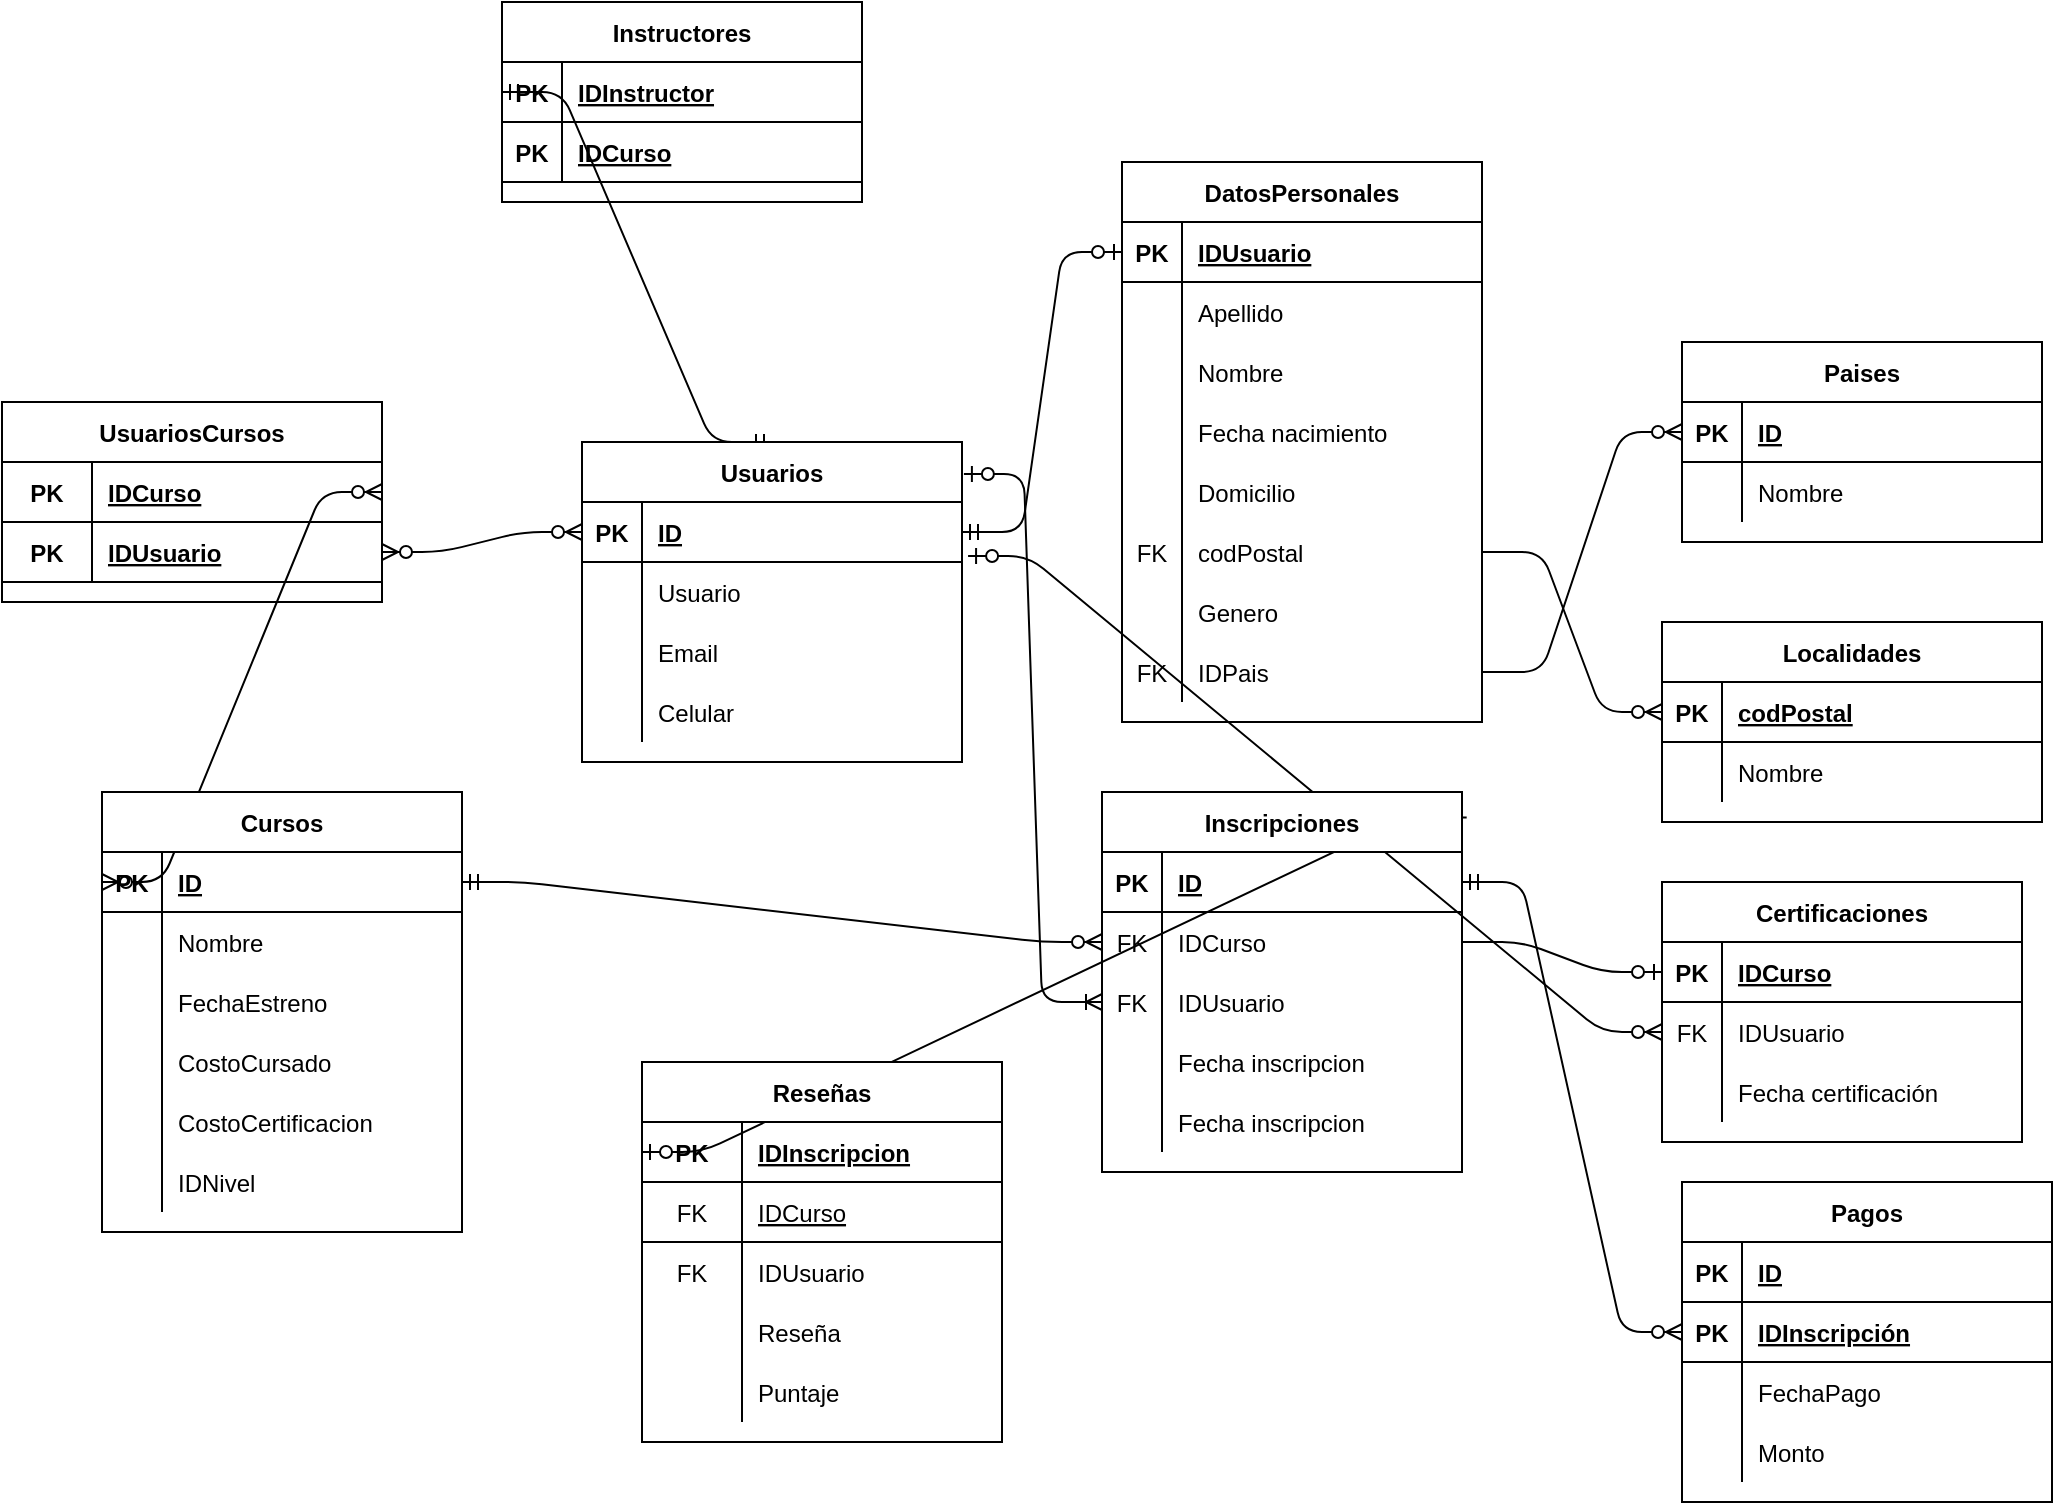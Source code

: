 <mxfile version="13.6.4" type="github">
  <diagram id="R2lEEEUBdFMjLlhIrx00" name="Page-1">
    <mxGraphModel dx="1651" dy="1562" grid="1" gridSize="10" guides="1" tooltips="1" connect="1" arrows="1" fold="1" page="1" pageScale="1" pageWidth="850" pageHeight="1100" math="0" shadow="0" extFonts="Permanent Marker^https://fonts.googleapis.com/css?family=Permanent+Marker">
      <root>
        <mxCell id="0" />
        <mxCell id="1" parent="0" />
        <mxCell id="ZibD2puZmEP8taTA1a4x-96" value="Paises" style="shape=table;startSize=30;container=1;collapsible=1;childLayout=tableLayout;fixedRows=1;rowLines=0;fontStyle=1;align=center;resizeLast=1;" parent="1" vertex="1">
          <mxGeometry x="630" y="10" width="180" height="100" as="geometry" />
        </mxCell>
        <mxCell id="ZibD2puZmEP8taTA1a4x-97" value="" style="shape=partialRectangle;collapsible=0;dropTarget=0;pointerEvents=0;fillColor=none;top=0;left=0;bottom=1;right=0;points=[[0,0.5],[1,0.5]];portConstraint=eastwest;" parent="ZibD2puZmEP8taTA1a4x-96" vertex="1">
          <mxGeometry y="30" width="180" height="30" as="geometry" />
        </mxCell>
        <mxCell id="ZibD2puZmEP8taTA1a4x-98" value="PK" style="shape=partialRectangle;connectable=0;fillColor=none;top=0;left=0;bottom=0;right=0;fontStyle=1;overflow=hidden;" parent="ZibD2puZmEP8taTA1a4x-97" vertex="1">
          <mxGeometry width="30" height="30" as="geometry" />
        </mxCell>
        <mxCell id="ZibD2puZmEP8taTA1a4x-99" value="ID" style="shape=partialRectangle;connectable=0;fillColor=none;top=0;left=0;bottom=0;right=0;align=left;spacingLeft=6;fontStyle=5;overflow=hidden;" parent="ZibD2puZmEP8taTA1a4x-97" vertex="1">
          <mxGeometry x="30" width="150" height="30" as="geometry" />
        </mxCell>
        <mxCell id="ZibD2puZmEP8taTA1a4x-100" value="" style="shape=partialRectangle;collapsible=0;dropTarget=0;pointerEvents=0;fillColor=none;top=0;left=0;bottom=0;right=0;points=[[0,0.5],[1,0.5]];portConstraint=eastwest;" parent="ZibD2puZmEP8taTA1a4x-96" vertex="1">
          <mxGeometry y="60" width="180" height="30" as="geometry" />
        </mxCell>
        <mxCell id="ZibD2puZmEP8taTA1a4x-101" value="" style="shape=partialRectangle;connectable=0;fillColor=none;top=0;left=0;bottom=0;right=0;editable=1;overflow=hidden;" parent="ZibD2puZmEP8taTA1a4x-100" vertex="1">
          <mxGeometry width="30" height="30" as="geometry" />
        </mxCell>
        <mxCell id="ZibD2puZmEP8taTA1a4x-102" value="Nombre" style="shape=partialRectangle;connectable=0;fillColor=none;top=0;left=0;bottom=0;right=0;align=left;spacingLeft=6;overflow=hidden;" parent="ZibD2puZmEP8taTA1a4x-100" vertex="1">
          <mxGeometry x="30" width="150" height="30" as="geometry" />
        </mxCell>
        <mxCell id="ZibD2puZmEP8taTA1a4x-135" value="Localidades" style="shape=table;startSize=30;container=1;collapsible=1;childLayout=tableLayout;fixedRows=1;rowLines=0;fontStyle=1;align=center;resizeLast=1;" parent="1" vertex="1">
          <mxGeometry x="620" y="150" width="190" height="100" as="geometry" />
        </mxCell>
        <mxCell id="ZibD2puZmEP8taTA1a4x-136" value="" style="shape=partialRectangle;collapsible=0;dropTarget=0;pointerEvents=0;fillColor=none;top=0;left=0;bottom=1;right=0;points=[[0,0.5],[1,0.5]];portConstraint=eastwest;" parent="ZibD2puZmEP8taTA1a4x-135" vertex="1">
          <mxGeometry y="30" width="190" height="30" as="geometry" />
        </mxCell>
        <mxCell id="ZibD2puZmEP8taTA1a4x-137" value="PK" style="shape=partialRectangle;connectable=0;fillColor=none;top=0;left=0;bottom=0;right=0;fontStyle=1;overflow=hidden;" parent="ZibD2puZmEP8taTA1a4x-136" vertex="1">
          <mxGeometry width="30" height="30" as="geometry" />
        </mxCell>
        <mxCell id="ZibD2puZmEP8taTA1a4x-138" value="codPostal" style="shape=partialRectangle;connectable=0;fillColor=none;top=0;left=0;bottom=0;right=0;align=left;spacingLeft=6;fontStyle=5;overflow=hidden;" parent="ZibD2puZmEP8taTA1a4x-136" vertex="1">
          <mxGeometry x="30" width="160" height="30" as="geometry" />
        </mxCell>
        <mxCell id="ZibD2puZmEP8taTA1a4x-139" value="" style="shape=partialRectangle;collapsible=0;dropTarget=0;pointerEvents=0;fillColor=none;top=0;left=0;bottom=0;right=0;points=[[0,0.5],[1,0.5]];portConstraint=eastwest;" parent="ZibD2puZmEP8taTA1a4x-135" vertex="1">
          <mxGeometry y="60" width="190" height="30" as="geometry" />
        </mxCell>
        <mxCell id="ZibD2puZmEP8taTA1a4x-140" value="" style="shape=partialRectangle;connectable=0;fillColor=none;top=0;left=0;bottom=0;right=0;editable=1;overflow=hidden;" parent="ZibD2puZmEP8taTA1a4x-139" vertex="1">
          <mxGeometry width="30" height="30" as="geometry" />
        </mxCell>
        <mxCell id="ZibD2puZmEP8taTA1a4x-141" value="Nombre" style="shape=partialRectangle;connectable=0;fillColor=none;top=0;left=0;bottom=0;right=0;align=left;spacingLeft=6;overflow=hidden;" parent="ZibD2puZmEP8taTA1a4x-139" vertex="1">
          <mxGeometry x="30" width="160" height="30" as="geometry" />
        </mxCell>
        <mxCell id="ZibD2puZmEP8taTA1a4x-208" value="" style="edgeStyle=entityRelationEdgeStyle;fontSize=12;html=1;endArrow=ERzeroToMany;endFill=1;startArrow=ERzeroToMany;entryX=0;entryY=0.5;entryDx=0;entryDy=0;exitX=1;exitY=0.5;exitDx=0;exitDy=0;" parent="1" source="ZibD2puZmEP8taTA1a4x-205" target="ZibD2puZmEP8taTA1a4x-2" edge="1">
          <mxGeometry width="100" height="100" relative="1" as="geometry">
            <mxPoint x="-10" y="180" as="sourcePoint" />
            <mxPoint x="90" y="80" as="targetPoint" />
          </mxGeometry>
        </mxCell>
        <mxCell id="ZibD2puZmEP8taTA1a4x-212" value="" style="edgeStyle=entityRelationEdgeStyle;fontSize=12;html=1;endArrow=ERzeroToOne;startArrow=ERmandOne;entryX=0;entryY=0.5;entryDx=0;entryDy=0;exitX=1;exitY=0.5;exitDx=0;exitDy=0;" parent="1" source="ZibD2puZmEP8taTA1a4x-2" target="ZibD2puZmEP8taTA1a4x-15" edge="1">
          <mxGeometry width="100" height="100" relative="1" as="geometry">
            <mxPoint x="260" y="140" as="sourcePoint" />
            <mxPoint x="360" y="40" as="targetPoint" />
          </mxGeometry>
        </mxCell>
        <mxCell id="ZibD2puZmEP8taTA1a4x-213" value="" style="edgeStyle=entityRelationEdgeStyle;fontSize=12;html=1;endArrow=ERoneToMany;startArrow=ERzeroToOne;entryX=0;entryY=0.5;entryDx=0;entryDy=0;exitX=1.005;exitY=0.1;exitDx=0;exitDy=0;exitPerimeter=0;" parent="1" source="ZibD2puZmEP8taTA1a4x-1" target="ZibD2puZmEP8taTA1a4x-157" edge="1">
          <mxGeometry width="100" height="100" relative="1" as="geometry">
            <mxPoint x="270" y="140" as="sourcePoint" />
            <mxPoint x="380" y="190" as="targetPoint" />
          </mxGeometry>
        </mxCell>
        <mxCell id="ZibD2puZmEP8taTA1a4x-214" value="" style="edgeStyle=entityRelationEdgeStyle;fontSize=12;html=1;endArrow=ERzeroToMany;startArrow=ERmandOne;entryX=0;entryY=0.5;entryDx=0;entryDy=0;exitX=1;exitY=0.5;exitDx=0;exitDy=0;" parent="1" source="ZibD2puZmEP8taTA1a4x-40" target="ZibD2puZmEP8taTA1a4x-53" edge="1">
          <mxGeometry width="100" height="100" relative="1" as="geometry">
            <mxPoint x="390" y="400" as="sourcePoint" />
            <mxPoint x="290" y="500" as="targetPoint" />
          </mxGeometry>
        </mxCell>
        <mxCell id="ZibD2puZmEP8taTA1a4x-14" value="DatosPersonales" style="shape=table;startSize=30;container=1;collapsible=1;childLayout=tableLayout;fixedRows=1;rowLines=0;fontStyle=1;align=center;resizeLast=1;" parent="1" vertex="1">
          <mxGeometry x="350" y="-80" width="180" height="280" as="geometry" />
        </mxCell>
        <mxCell id="ZibD2puZmEP8taTA1a4x-15" value="" style="shape=partialRectangle;collapsible=0;dropTarget=0;pointerEvents=0;fillColor=none;top=0;left=0;bottom=1;right=0;points=[[0,0.5],[1,0.5]];portConstraint=eastwest;" parent="ZibD2puZmEP8taTA1a4x-14" vertex="1">
          <mxGeometry y="30" width="180" height="30" as="geometry" />
        </mxCell>
        <mxCell id="ZibD2puZmEP8taTA1a4x-16" value="PK" style="shape=partialRectangle;connectable=0;fillColor=none;top=0;left=0;bottom=0;right=0;fontStyle=1;overflow=hidden;" parent="ZibD2puZmEP8taTA1a4x-15" vertex="1">
          <mxGeometry width="30" height="30" as="geometry" />
        </mxCell>
        <mxCell id="ZibD2puZmEP8taTA1a4x-17" value="IDUsuario" style="shape=partialRectangle;connectable=0;fillColor=none;top=0;left=0;bottom=0;right=0;align=left;spacingLeft=6;fontStyle=5;overflow=hidden;" parent="ZibD2puZmEP8taTA1a4x-15" vertex="1">
          <mxGeometry x="30" width="150" height="30" as="geometry" />
        </mxCell>
        <mxCell id="ZibD2puZmEP8taTA1a4x-5" value="" style="shape=partialRectangle;collapsible=0;dropTarget=0;pointerEvents=0;fillColor=none;top=0;left=0;bottom=0;right=0;points=[[0,0.5],[1,0.5]];portConstraint=eastwest;" parent="ZibD2puZmEP8taTA1a4x-14" vertex="1">
          <mxGeometry y="60" width="180" height="30" as="geometry" />
        </mxCell>
        <mxCell id="ZibD2puZmEP8taTA1a4x-6" value="" style="shape=partialRectangle;connectable=0;fillColor=none;top=0;left=0;bottom=0;right=0;editable=1;overflow=hidden;" parent="ZibD2puZmEP8taTA1a4x-5" vertex="1">
          <mxGeometry width="30" height="30" as="geometry" />
        </mxCell>
        <mxCell id="ZibD2puZmEP8taTA1a4x-7" value="Apellido" style="shape=partialRectangle;connectable=0;fillColor=none;top=0;left=0;bottom=0;right=0;align=left;spacingLeft=6;overflow=hidden;" parent="ZibD2puZmEP8taTA1a4x-5" vertex="1">
          <mxGeometry x="30" width="150" height="30" as="geometry" />
        </mxCell>
        <mxCell id="ZibD2puZmEP8taTA1a4x-8" value="" style="shape=partialRectangle;collapsible=0;dropTarget=0;pointerEvents=0;fillColor=none;top=0;left=0;bottom=0;right=0;points=[[0,0.5],[1,0.5]];portConstraint=eastwest;" parent="ZibD2puZmEP8taTA1a4x-14" vertex="1">
          <mxGeometry y="90" width="180" height="30" as="geometry" />
        </mxCell>
        <mxCell id="ZibD2puZmEP8taTA1a4x-9" value="" style="shape=partialRectangle;connectable=0;fillColor=none;top=0;left=0;bottom=0;right=0;editable=1;overflow=hidden;" parent="ZibD2puZmEP8taTA1a4x-8" vertex="1">
          <mxGeometry width="30" height="30" as="geometry" />
        </mxCell>
        <mxCell id="ZibD2puZmEP8taTA1a4x-10" value="Nombre" style="shape=partialRectangle;connectable=0;fillColor=none;top=0;left=0;bottom=0;right=0;align=left;spacingLeft=6;overflow=hidden;" parent="ZibD2puZmEP8taTA1a4x-8" vertex="1">
          <mxGeometry x="30" width="150" height="30" as="geometry" />
        </mxCell>
        <mxCell id="ZibD2puZmEP8taTA1a4x-11" value="" style="shape=partialRectangle;collapsible=0;dropTarget=0;pointerEvents=0;fillColor=none;top=0;left=0;bottom=0;right=0;points=[[0,0.5],[1,0.5]];portConstraint=eastwest;" parent="ZibD2puZmEP8taTA1a4x-14" vertex="1">
          <mxGeometry y="120" width="180" height="30" as="geometry" />
        </mxCell>
        <mxCell id="ZibD2puZmEP8taTA1a4x-12" value="" style="shape=partialRectangle;connectable=0;fillColor=none;top=0;left=0;bottom=0;right=0;editable=1;overflow=hidden;" parent="ZibD2puZmEP8taTA1a4x-11" vertex="1">
          <mxGeometry width="30" height="30" as="geometry" />
        </mxCell>
        <mxCell id="ZibD2puZmEP8taTA1a4x-13" value="Fecha nacimiento" style="shape=partialRectangle;connectable=0;fillColor=none;top=0;left=0;bottom=0;right=0;align=left;spacingLeft=6;overflow=hidden;" parent="ZibD2puZmEP8taTA1a4x-11" vertex="1">
          <mxGeometry x="30" width="150" height="30" as="geometry" />
        </mxCell>
        <mxCell id="ZibD2puZmEP8taTA1a4x-18" value="" style="shape=partialRectangle;collapsible=0;dropTarget=0;pointerEvents=0;fillColor=none;top=0;left=0;bottom=0;right=0;points=[[0,0.5],[1,0.5]];portConstraint=eastwest;" parent="ZibD2puZmEP8taTA1a4x-14" vertex="1">
          <mxGeometry y="150" width="180" height="30" as="geometry" />
        </mxCell>
        <mxCell id="ZibD2puZmEP8taTA1a4x-19" value="" style="shape=partialRectangle;connectable=0;fillColor=none;top=0;left=0;bottom=0;right=0;editable=1;overflow=hidden;" parent="ZibD2puZmEP8taTA1a4x-18" vertex="1">
          <mxGeometry width="30" height="30" as="geometry" />
        </mxCell>
        <mxCell id="ZibD2puZmEP8taTA1a4x-20" value="Domicilio" style="shape=partialRectangle;connectable=0;fillColor=none;top=0;left=0;bottom=0;right=0;align=left;spacingLeft=6;overflow=hidden;" parent="ZibD2puZmEP8taTA1a4x-18" vertex="1">
          <mxGeometry x="30" width="150" height="30" as="geometry" />
        </mxCell>
        <mxCell id="ZibD2puZmEP8taTA1a4x-148" value="" style="shape=partialRectangle;collapsible=0;dropTarget=0;pointerEvents=0;fillColor=none;top=0;left=0;bottom=0;right=0;points=[[0,0.5],[1,0.5]];portConstraint=eastwest;" parent="ZibD2puZmEP8taTA1a4x-14" vertex="1">
          <mxGeometry y="180" width="180" height="30" as="geometry" />
        </mxCell>
        <mxCell id="ZibD2puZmEP8taTA1a4x-149" value="FK" style="shape=partialRectangle;connectable=0;fillColor=none;top=0;left=0;bottom=0;right=0;fontStyle=0;overflow=hidden;" parent="ZibD2puZmEP8taTA1a4x-148" vertex="1">
          <mxGeometry width="30" height="30" as="geometry" />
        </mxCell>
        <mxCell id="ZibD2puZmEP8taTA1a4x-150" value="codPostal" style="shape=partialRectangle;connectable=0;fillColor=none;top=0;left=0;bottom=0;right=0;align=left;spacingLeft=6;fontStyle=0;overflow=hidden;" parent="ZibD2puZmEP8taTA1a4x-148" vertex="1">
          <mxGeometry x="30" width="150" height="30" as="geometry" />
        </mxCell>
        <mxCell id="ZibD2puZmEP8taTA1a4x-33" value="" style="shape=partialRectangle;collapsible=0;dropTarget=0;pointerEvents=0;fillColor=none;top=0;left=0;bottom=0;right=0;points=[[0,0.5],[1,0.5]];portConstraint=eastwest;" parent="ZibD2puZmEP8taTA1a4x-14" vertex="1">
          <mxGeometry y="210" width="180" height="30" as="geometry" />
        </mxCell>
        <mxCell id="ZibD2puZmEP8taTA1a4x-34" value="" style="shape=partialRectangle;connectable=0;fillColor=none;top=0;left=0;bottom=0;right=0;editable=1;overflow=hidden;" parent="ZibD2puZmEP8taTA1a4x-33" vertex="1">
          <mxGeometry width="30" height="30" as="geometry" />
        </mxCell>
        <mxCell id="ZibD2puZmEP8taTA1a4x-35" value="Genero" style="shape=partialRectangle;connectable=0;fillColor=none;top=0;left=0;bottom=0;right=0;align=left;spacingLeft=6;overflow=hidden;" parent="ZibD2puZmEP8taTA1a4x-33" vertex="1">
          <mxGeometry x="30" width="150" height="30" as="geometry" />
        </mxCell>
        <mxCell id="ZibD2puZmEP8taTA1a4x-151" value="" style="shape=partialRectangle;collapsible=0;dropTarget=0;pointerEvents=0;fillColor=none;top=0;left=0;bottom=0;right=0;points=[[0,0.5],[1,0.5]];portConstraint=eastwest;" parent="ZibD2puZmEP8taTA1a4x-14" vertex="1">
          <mxGeometry y="240" width="180" height="30" as="geometry" />
        </mxCell>
        <mxCell id="ZibD2puZmEP8taTA1a4x-152" value="FK" style="shape=partialRectangle;connectable=0;fillColor=none;top=0;left=0;bottom=0;right=0;fontStyle=0;overflow=hidden;" parent="ZibD2puZmEP8taTA1a4x-151" vertex="1">
          <mxGeometry width="30" height="30" as="geometry" />
        </mxCell>
        <mxCell id="ZibD2puZmEP8taTA1a4x-153" value="IDPais" style="shape=partialRectangle;connectable=0;fillColor=none;top=0;left=0;bottom=0;right=0;align=left;spacingLeft=6;fontStyle=0;overflow=hidden;" parent="ZibD2puZmEP8taTA1a4x-151" vertex="1">
          <mxGeometry x="30" width="150" height="30" as="geometry" />
        </mxCell>
        <mxCell id="ZibD2puZmEP8taTA1a4x-276" value="" style="edgeStyle=entityRelationEdgeStyle;fontSize=12;html=1;endArrow=ERzeroToMany;startArrow=ERmandOne;exitX=1;exitY=0.5;exitDx=0;exitDy=0;entryX=0;entryY=0.5;entryDx=0;entryDy=0;" parent="1" source="ZibD2puZmEP8taTA1a4x-216" target="ZibD2puZmEP8taTA1a4x-154" edge="1">
          <mxGeometry width="100" height="100" relative="1" as="geometry">
            <mxPoint x="120" y="450" as="sourcePoint" />
            <mxPoint x="220" y="350" as="targetPoint" />
          </mxGeometry>
        </mxCell>
        <mxCell id="ZibD2puZmEP8taTA1a4x-209" value="" style="edgeStyle=entityRelationEdgeStyle;fontSize=12;html=1;endArrow=ERzeroToMany;endFill=1;startArrow=ERzeroToMany;entryX=0;entryY=0.5;entryDx=0;entryDy=0;exitX=1;exitY=0.5;exitDx=0;exitDy=0;" parent="1" source="ZibD2puZmEP8taTA1a4x-193" target="ZibD2puZmEP8taTA1a4x-216" edge="1">
          <mxGeometry width="100" height="100" relative="1" as="geometry">
            <mxPoint x="90" y="300" as="sourcePoint" />
            <mxPoint x="-10" y="400" as="targetPoint" />
          </mxGeometry>
        </mxCell>
        <mxCell id="ZibD2puZmEP8taTA1a4x-309" value="" style="edgeStyle=entityRelationEdgeStyle;fontSize=12;html=1;endArrow=ERzeroToMany;endFill=1;entryX=0;entryY=0.5;entryDx=0;entryDy=0;exitX=1;exitY=0.5;exitDx=0;exitDy=0;" parent="1" source="ZibD2puZmEP8taTA1a4x-151" target="ZibD2puZmEP8taTA1a4x-97" edge="1">
          <mxGeometry width="100" height="100" relative="1" as="geometry">
            <mxPoint x="430" y="290" as="sourcePoint" />
            <mxPoint x="530" y="190" as="targetPoint" />
          </mxGeometry>
        </mxCell>
        <mxCell id="ZibD2puZmEP8taTA1a4x-311" value="" style="edgeStyle=entityRelationEdgeStyle;fontSize=12;html=1;endArrow=ERzeroToMany;endFill=1;entryX=0;entryY=0.5;entryDx=0;entryDy=0;exitX=1;exitY=0.5;exitDx=0;exitDy=0;" parent="1" source="ZibD2puZmEP8taTA1a4x-148" target="ZibD2puZmEP8taTA1a4x-136" edge="1">
          <mxGeometry width="100" height="100" relative="1" as="geometry">
            <mxPoint x="540" y="185" as="sourcePoint" />
            <mxPoint x="640" y="65.0" as="targetPoint" />
          </mxGeometry>
        </mxCell>
        <mxCell id="ZibD2puZmEP8taTA1a4x-313" value="" style="edgeStyle=entityRelationEdgeStyle;fontSize=12;html=1;endArrow=ERzeroToOne;endFill=1;exitX=1;exitY=0.5;exitDx=0;exitDy=0;entryX=0;entryY=0.5;entryDx=0;entryDy=0;" parent="1" source="ZibD2puZmEP8taTA1a4x-154" target="ZibD2puZmEP8taTA1a4x-120" edge="1">
          <mxGeometry width="100" height="100" relative="1" as="geometry">
            <mxPoint x="580" y="420" as="sourcePoint" />
            <mxPoint x="600" y="500" as="targetPoint" />
          </mxGeometry>
        </mxCell>
        <mxCell id="ZibD2puZmEP8taTA1a4x-314" value="" style="edgeStyle=entityRelationEdgeStyle;fontSize=12;html=1;endArrow=ERmandOne;startArrow=ERmandOne;entryX=0;entryY=0.5;entryDx=0;entryDy=0;exitX=0.5;exitY=0;exitDx=0;exitDy=0;" parent="1" source="ZibD2puZmEP8taTA1a4x-1" target="ZibD2puZmEP8taTA1a4x-113" edge="1">
          <mxGeometry width="100" height="100" relative="1" as="geometry">
            <mxPoint x="-100" y="40" as="sourcePoint" />
            <mxPoint y="-60" as="targetPoint" />
          </mxGeometry>
        </mxCell>
        <mxCell id="ZibD2puZmEP8taTA1a4x-119" value="Certificaciones" style="shape=table;startSize=30;container=1;collapsible=1;childLayout=tableLayout;fixedRows=1;rowLines=0;fontStyle=1;align=center;resizeLast=1;" parent="1" vertex="1">
          <mxGeometry x="620" y="280" width="180" height="130" as="geometry" />
        </mxCell>
        <mxCell id="ZibD2puZmEP8taTA1a4x-120" value="" style="shape=partialRectangle;collapsible=0;dropTarget=0;pointerEvents=0;fillColor=none;top=0;left=0;bottom=1;right=0;points=[[0,0.5],[1,0.5]];portConstraint=eastwest;" parent="ZibD2puZmEP8taTA1a4x-119" vertex="1">
          <mxGeometry y="30" width="180" height="30" as="geometry" />
        </mxCell>
        <mxCell id="ZibD2puZmEP8taTA1a4x-121" value="PK" style="shape=partialRectangle;connectable=0;fillColor=none;top=0;left=0;bottom=0;right=0;fontStyle=1;overflow=hidden;" parent="ZibD2puZmEP8taTA1a4x-120" vertex="1">
          <mxGeometry width="30" height="30" as="geometry" />
        </mxCell>
        <mxCell id="ZibD2puZmEP8taTA1a4x-122" value="IDCurso" style="shape=partialRectangle;connectable=0;fillColor=none;top=0;left=0;bottom=0;right=0;align=left;spacingLeft=6;fontStyle=5;overflow=hidden;" parent="ZibD2puZmEP8taTA1a4x-120" vertex="1">
          <mxGeometry x="30" width="150" height="30" as="geometry" />
        </mxCell>
        <mxCell id="ZibD2puZmEP8taTA1a4x-123" value="" style="shape=partialRectangle;collapsible=0;dropTarget=0;pointerEvents=0;fillColor=none;top=0;left=0;bottom=0;right=0;points=[[0,0.5],[1,0.5]];portConstraint=eastwest;" parent="ZibD2puZmEP8taTA1a4x-119" vertex="1">
          <mxGeometry y="60" width="180" height="30" as="geometry" />
        </mxCell>
        <mxCell id="ZibD2puZmEP8taTA1a4x-124" value="FK" style="shape=partialRectangle;connectable=0;fillColor=none;top=0;left=0;bottom=0;right=0;editable=1;overflow=hidden;" parent="ZibD2puZmEP8taTA1a4x-123" vertex="1">
          <mxGeometry width="30" height="30" as="geometry" />
        </mxCell>
        <mxCell id="ZibD2puZmEP8taTA1a4x-125" value="IDUsuario" style="shape=partialRectangle;connectable=0;fillColor=none;top=0;left=0;bottom=0;right=0;align=left;spacingLeft=6;overflow=hidden;" parent="ZibD2puZmEP8taTA1a4x-123" vertex="1">
          <mxGeometry x="30" width="150" height="30" as="geometry" />
        </mxCell>
        <mxCell id="ZibD2puZmEP8taTA1a4x-126" value="" style="shape=partialRectangle;collapsible=0;dropTarget=0;pointerEvents=0;fillColor=none;top=0;left=0;bottom=0;right=0;points=[[0,0.5],[1,0.5]];portConstraint=eastwest;" parent="ZibD2puZmEP8taTA1a4x-119" vertex="1">
          <mxGeometry y="90" width="180" height="30" as="geometry" />
        </mxCell>
        <mxCell id="ZibD2puZmEP8taTA1a4x-127" value="" style="shape=partialRectangle;connectable=0;fillColor=none;top=0;left=0;bottom=0;right=0;editable=1;overflow=hidden;" parent="ZibD2puZmEP8taTA1a4x-126" vertex="1">
          <mxGeometry width="30" height="30" as="geometry" />
        </mxCell>
        <mxCell id="ZibD2puZmEP8taTA1a4x-128" value="Fecha certificación" style="shape=partialRectangle;connectable=0;fillColor=none;top=0;left=0;bottom=0;right=0;align=left;spacingLeft=6;overflow=hidden;" parent="ZibD2puZmEP8taTA1a4x-126" vertex="1">
          <mxGeometry x="30" width="150" height="30" as="geometry" />
        </mxCell>
        <mxCell id="ZibD2puZmEP8taTA1a4x-1" value="Usuarios" style="shape=table;startSize=30;container=1;collapsible=1;childLayout=tableLayout;fixedRows=1;rowLines=0;fontStyle=1;align=center;resizeLast=1;" parent="1" vertex="1">
          <mxGeometry x="80" y="60" width="190" height="160" as="geometry" />
        </mxCell>
        <mxCell id="ZibD2puZmEP8taTA1a4x-2" value="" style="shape=partialRectangle;collapsible=0;dropTarget=0;pointerEvents=0;fillColor=none;top=0;left=0;bottom=1;right=0;points=[[0,0.5],[1,0.5]];portConstraint=eastwest;" parent="ZibD2puZmEP8taTA1a4x-1" vertex="1">
          <mxGeometry y="30" width="190" height="30" as="geometry" />
        </mxCell>
        <mxCell id="ZibD2puZmEP8taTA1a4x-3" value="PK" style="shape=partialRectangle;connectable=0;fillColor=none;top=0;left=0;bottom=0;right=0;fontStyle=1;overflow=hidden;" parent="ZibD2puZmEP8taTA1a4x-2" vertex="1">
          <mxGeometry width="30" height="30" as="geometry" />
        </mxCell>
        <mxCell id="ZibD2puZmEP8taTA1a4x-4" value="ID" style="shape=partialRectangle;connectable=0;fillColor=none;top=0;left=0;bottom=0;right=0;align=left;spacingLeft=6;fontStyle=5;overflow=hidden;" parent="ZibD2puZmEP8taTA1a4x-2" vertex="1">
          <mxGeometry x="30" width="160" height="30" as="geometry" />
        </mxCell>
        <mxCell id="ZibD2puZmEP8taTA1a4x-27" value="" style="shape=partialRectangle;collapsible=0;dropTarget=0;pointerEvents=0;fillColor=none;top=0;left=0;bottom=0;right=0;points=[[0,0.5],[1,0.5]];portConstraint=eastwest;" parent="ZibD2puZmEP8taTA1a4x-1" vertex="1">
          <mxGeometry y="60" width="190" height="30" as="geometry" />
        </mxCell>
        <mxCell id="ZibD2puZmEP8taTA1a4x-28" value="" style="shape=partialRectangle;connectable=0;fillColor=none;top=0;left=0;bottom=0;right=0;editable=1;overflow=hidden;" parent="ZibD2puZmEP8taTA1a4x-27" vertex="1">
          <mxGeometry width="30" height="30" as="geometry" />
        </mxCell>
        <mxCell id="ZibD2puZmEP8taTA1a4x-29" value="Usuario" style="shape=partialRectangle;connectable=0;fillColor=none;top=0;left=0;bottom=0;right=0;align=left;spacingLeft=6;overflow=hidden;" parent="ZibD2puZmEP8taTA1a4x-27" vertex="1">
          <mxGeometry x="30" width="160" height="30" as="geometry" />
        </mxCell>
        <mxCell id="ZibD2puZmEP8taTA1a4x-30" value="" style="shape=partialRectangle;collapsible=0;dropTarget=0;pointerEvents=0;fillColor=none;top=0;left=0;bottom=0;right=0;points=[[0,0.5],[1,0.5]];portConstraint=eastwest;" parent="ZibD2puZmEP8taTA1a4x-1" vertex="1">
          <mxGeometry y="90" width="190" height="30" as="geometry" />
        </mxCell>
        <mxCell id="ZibD2puZmEP8taTA1a4x-31" value="" style="shape=partialRectangle;connectable=0;fillColor=none;top=0;left=0;bottom=0;right=0;editable=1;overflow=hidden;" parent="ZibD2puZmEP8taTA1a4x-30" vertex="1">
          <mxGeometry width="30" height="30" as="geometry" />
        </mxCell>
        <mxCell id="ZibD2puZmEP8taTA1a4x-32" value="Email" style="shape=partialRectangle;connectable=0;fillColor=none;top=0;left=0;bottom=0;right=0;align=left;spacingLeft=6;overflow=hidden;" parent="ZibD2puZmEP8taTA1a4x-30" vertex="1">
          <mxGeometry x="30" width="160" height="30" as="geometry" />
        </mxCell>
        <mxCell id="ZibD2puZmEP8taTA1a4x-36" value="" style="shape=partialRectangle;collapsible=0;dropTarget=0;pointerEvents=0;fillColor=none;top=0;left=0;bottom=0;right=0;points=[[0,0.5],[1,0.5]];portConstraint=eastwest;" parent="ZibD2puZmEP8taTA1a4x-1" vertex="1">
          <mxGeometry y="120" width="190" height="30" as="geometry" />
        </mxCell>
        <mxCell id="ZibD2puZmEP8taTA1a4x-37" value="" style="shape=partialRectangle;connectable=0;fillColor=none;top=0;left=0;bottom=0;right=0;editable=1;overflow=hidden;" parent="ZibD2puZmEP8taTA1a4x-36" vertex="1">
          <mxGeometry width="30" height="30" as="geometry" />
        </mxCell>
        <mxCell id="ZibD2puZmEP8taTA1a4x-38" value="Celular" style="shape=partialRectangle;connectable=0;fillColor=none;top=0;left=0;bottom=0;right=0;align=left;spacingLeft=6;overflow=hidden;" parent="ZibD2puZmEP8taTA1a4x-36" vertex="1">
          <mxGeometry x="30" width="160" height="30" as="geometry" />
        </mxCell>
        <mxCell id="ZibD2puZmEP8taTA1a4x-321" value="" style="edgeStyle=entityRelationEdgeStyle;fontSize=12;html=1;endArrow=ERzeroToMany;startArrow=ERzeroToOne;exitX=1.016;exitY=0.9;exitDx=0;exitDy=0;exitPerimeter=0;entryX=0;entryY=0.5;entryDx=0;entryDy=0;" parent="1" source="ZibD2puZmEP8taTA1a4x-2" target="ZibD2puZmEP8taTA1a4x-123" edge="1">
          <mxGeometry width="100" height="100" relative="1" as="geometry">
            <mxPoint x="460" y="420" as="sourcePoint" />
            <mxPoint x="610" y="440" as="targetPoint" />
          </mxGeometry>
        </mxCell>
        <mxCell id="ZibD2puZmEP8taTA1a4x-112" value="Instructores" style="shape=table;startSize=30;container=1;collapsible=1;childLayout=tableLayout;fixedRows=1;rowLines=0;fontStyle=1;align=center;resizeLast=1;" parent="1" vertex="1">
          <mxGeometry x="40" y="-160" width="180" height="100" as="geometry" />
        </mxCell>
        <mxCell id="ZibD2puZmEP8taTA1a4x-113" value="" style="shape=partialRectangle;collapsible=0;dropTarget=0;pointerEvents=0;fillColor=none;top=0;left=0;bottom=1;right=0;points=[[0,0.5],[1,0.5]];portConstraint=eastwest;" parent="ZibD2puZmEP8taTA1a4x-112" vertex="1">
          <mxGeometry y="30" width="180" height="30" as="geometry" />
        </mxCell>
        <mxCell id="ZibD2puZmEP8taTA1a4x-114" value="PK" style="shape=partialRectangle;connectable=0;fillColor=none;top=0;left=0;bottom=0;right=0;fontStyle=1;overflow=hidden;" parent="ZibD2puZmEP8taTA1a4x-113" vertex="1">
          <mxGeometry width="30" height="30" as="geometry" />
        </mxCell>
        <mxCell id="ZibD2puZmEP8taTA1a4x-115" value="IDInstructor" style="shape=partialRectangle;connectable=0;fillColor=none;top=0;left=0;bottom=0;right=0;align=left;spacingLeft=6;fontStyle=5;overflow=hidden;" parent="ZibD2puZmEP8taTA1a4x-113" vertex="1">
          <mxGeometry x="30" width="150" height="30" as="geometry" />
        </mxCell>
        <mxCell id="JgPebaSKLhVSkq5qfnU5-1" value="" style="shape=partialRectangle;collapsible=0;dropTarget=0;pointerEvents=0;fillColor=none;top=0;left=0;bottom=1;right=0;points=[[0,0.5],[1,0.5]];portConstraint=eastwest;fontColor=#000000;" parent="ZibD2puZmEP8taTA1a4x-112" vertex="1">
          <mxGeometry y="60" width="180" height="30" as="geometry" />
        </mxCell>
        <mxCell id="JgPebaSKLhVSkq5qfnU5-2" value="PK" style="shape=partialRectangle;connectable=0;fillColor=none;top=0;left=0;bottom=0;right=0;fontStyle=1;overflow=hidden;" parent="JgPebaSKLhVSkq5qfnU5-1" vertex="1">
          <mxGeometry width="30" height="30" as="geometry" />
        </mxCell>
        <mxCell id="JgPebaSKLhVSkq5qfnU5-3" value="IDCurso" style="shape=partialRectangle;connectable=0;fillColor=none;top=0;left=0;bottom=0;right=0;align=left;spacingLeft=6;fontStyle=5;overflow=hidden;" parent="JgPebaSKLhVSkq5qfnU5-1" vertex="1">
          <mxGeometry x="30" width="150" height="30" as="geometry" />
        </mxCell>
        <mxCell id="ZibD2puZmEP8taTA1a4x-215" value="Cursos" style="shape=table;startSize=30;container=1;collapsible=1;childLayout=tableLayout;fixedRows=1;rowLines=0;fontStyle=1;align=center;resizeLast=1;" parent="1" vertex="1">
          <mxGeometry x="-160" y="235" width="180" height="220" as="geometry" />
        </mxCell>
        <mxCell id="ZibD2puZmEP8taTA1a4x-216" value="" style="shape=partialRectangle;collapsible=0;dropTarget=0;pointerEvents=0;fillColor=none;top=0;left=0;bottom=1;right=0;points=[[0,0.5],[1,0.5]];portConstraint=eastwest;" parent="ZibD2puZmEP8taTA1a4x-215" vertex="1">
          <mxGeometry y="30" width="180" height="30" as="geometry" />
        </mxCell>
        <mxCell id="ZibD2puZmEP8taTA1a4x-217" value="PK" style="shape=partialRectangle;connectable=0;fillColor=none;top=0;left=0;bottom=0;right=0;fontStyle=1;overflow=hidden;" parent="ZibD2puZmEP8taTA1a4x-216" vertex="1">
          <mxGeometry width="30" height="30" as="geometry" />
        </mxCell>
        <mxCell id="ZibD2puZmEP8taTA1a4x-218" value="ID" style="shape=partialRectangle;connectable=0;fillColor=none;top=0;left=0;bottom=0;right=0;align=left;spacingLeft=6;fontStyle=5;overflow=hidden;" parent="ZibD2puZmEP8taTA1a4x-216" vertex="1">
          <mxGeometry x="30" width="150" height="30" as="geometry" />
        </mxCell>
        <mxCell id="ZibD2puZmEP8taTA1a4x-219" value="" style="shape=partialRectangle;collapsible=0;dropTarget=0;pointerEvents=0;fillColor=none;top=0;left=0;bottom=0;right=0;points=[[0,0.5],[1,0.5]];portConstraint=eastwest;" parent="ZibD2puZmEP8taTA1a4x-215" vertex="1">
          <mxGeometry y="60" width="180" height="30" as="geometry" />
        </mxCell>
        <mxCell id="ZibD2puZmEP8taTA1a4x-220" value="" style="shape=partialRectangle;connectable=0;fillColor=none;top=0;left=0;bottom=0;right=0;editable=1;overflow=hidden;" parent="ZibD2puZmEP8taTA1a4x-219" vertex="1">
          <mxGeometry width="30" height="30" as="geometry" />
        </mxCell>
        <mxCell id="ZibD2puZmEP8taTA1a4x-221" value="Nombre" style="shape=partialRectangle;connectable=0;fillColor=none;top=0;left=0;bottom=0;right=0;align=left;spacingLeft=6;overflow=hidden;" parent="ZibD2puZmEP8taTA1a4x-219" vertex="1">
          <mxGeometry x="30" width="150" height="30" as="geometry" />
        </mxCell>
        <mxCell id="ZibD2puZmEP8taTA1a4x-222" value="" style="shape=partialRectangle;collapsible=0;dropTarget=0;pointerEvents=0;fillColor=none;top=0;left=0;bottom=0;right=0;points=[[0,0.5],[1,0.5]];portConstraint=eastwest;" parent="ZibD2puZmEP8taTA1a4x-215" vertex="1">
          <mxGeometry y="90" width="180" height="30" as="geometry" />
        </mxCell>
        <mxCell id="ZibD2puZmEP8taTA1a4x-223" value="" style="shape=partialRectangle;connectable=0;fillColor=none;top=0;left=0;bottom=0;right=0;editable=1;overflow=hidden;" parent="ZibD2puZmEP8taTA1a4x-222" vertex="1">
          <mxGeometry width="30" height="30" as="geometry" />
        </mxCell>
        <mxCell id="ZibD2puZmEP8taTA1a4x-224" value="FechaEstreno" style="shape=partialRectangle;connectable=0;fillColor=none;top=0;left=0;bottom=0;right=0;align=left;spacingLeft=6;overflow=hidden;" parent="ZibD2puZmEP8taTA1a4x-222" vertex="1">
          <mxGeometry x="30" width="150" height="30" as="geometry" />
        </mxCell>
        <mxCell id="ZibD2puZmEP8taTA1a4x-225" value="" style="shape=partialRectangle;collapsible=0;dropTarget=0;pointerEvents=0;fillColor=none;top=0;left=0;bottom=0;right=0;points=[[0,0.5],[1,0.5]];portConstraint=eastwest;" parent="ZibD2puZmEP8taTA1a4x-215" vertex="1">
          <mxGeometry y="120" width="180" height="30" as="geometry" />
        </mxCell>
        <mxCell id="ZibD2puZmEP8taTA1a4x-226" value="" style="shape=partialRectangle;connectable=0;fillColor=none;top=0;left=0;bottom=0;right=0;editable=1;overflow=hidden;" parent="ZibD2puZmEP8taTA1a4x-225" vertex="1">
          <mxGeometry width="30" height="30" as="geometry" />
        </mxCell>
        <mxCell id="ZibD2puZmEP8taTA1a4x-227" value="CostoCursado" style="shape=partialRectangle;connectable=0;fillColor=none;top=0;left=0;bottom=0;right=0;align=left;spacingLeft=6;overflow=hidden;" parent="ZibD2puZmEP8taTA1a4x-225" vertex="1">
          <mxGeometry x="30" width="150" height="30" as="geometry" />
        </mxCell>
        <mxCell id="ZibD2puZmEP8taTA1a4x-267" value="" style="shape=partialRectangle;collapsible=0;dropTarget=0;pointerEvents=0;fillColor=none;top=0;left=0;bottom=0;right=0;points=[[0,0.5],[1,0.5]];portConstraint=eastwest;" parent="ZibD2puZmEP8taTA1a4x-215" vertex="1">
          <mxGeometry y="150" width="180" height="30" as="geometry" />
        </mxCell>
        <mxCell id="ZibD2puZmEP8taTA1a4x-268" value="" style="shape=partialRectangle;connectable=0;fillColor=none;top=0;left=0;bottom=0;right=0;editable=1;overflow=hidden;" parent="ZibD2puZmEP8taTA1a4x-267" vertex="1">
          <mxGeometry width="30" height="30" as="geometry" />
        </mxCell>
        <mxCell id="ZibD2puZmEP8taTA1a4x-269" value="CostoCertificacion" style="shape=partialRectangle;connectable=0;fillColor=none;top=0;left=0;bottom=0;right=0;align=left;spacingLeft=6;overflow=hidden;" parent="ZibD2puZmEP8taTA1a4x-267" vertex="1">
          <mxGeometry x="30" width="150" height="30" as="geometry" />
        </mxCell>
        <mxCell id="ZibD2puZmEP8taTA1a4x-270" value="" style="shape=partialRectangle;collapsible=0;dropTarget=0;pointerEvents=0;fillColor=none;top=0;left=0;bottom=0;right=0;points=[[0,0.5],[1,0.5]];portConstraint=eastwest;" parent="ZibD2puZmEP8taTA1a4x-215" vertex="1">
          <mxGeometry y="180" width="180" height="30" as="geometry" />
        </mxCell>
        <mxCell id="ZibD2puZmEP8taTA1a4x-271" value="" style="shape=partialRectangle;connectable=0;fillColor=none;top=0;left=0;bottom=0;right=0;editable=1;overflow=hidden;" parent="ZibD2puZmEP8taTA1a4x-270" vertex="1">
          <mxGeometry width="30" height="30" as="geometry" />
        </mxCell>
        <mxCell id="ZibD2puZmEP8taTA1a4x-272" value="IDNivel" style="shape=partialRectangle;connectable=0;fillColor=none;top=0;left=0;bottom=0;right=0;align=left;spacingLeft=6;overflow=hidden;" parent="ZibD2puZmEP8taTA1a4x-270" vertex="1">
          <mxGeometry x="30" width="150" height="30" as="geometry" />
        </mxCell>
        <mxCell id="ZibD2puZmEP8taTA1a4x-192" value="UsuariosCursos" style="shape=table;startSize=30;container=1;collapsible=1;childLayout=tableLayout;fixedRows=1;rowLines=0;fontStyle=1;align=center;resizeLast=1;" parent="1" vertex="1">
          <mxGeometry x="-210" y="40" width="190" height="100" as="geometry" />
        </mxCell>
        <mxCell id="ZibD2puZmEP8taTA1a4x-193" value="" style="shape=partialRectangle;collapsible=0;dropTarget=0;pointerEvents=0;fillColor=none;top=0;left=0;bottom=1;right=0;points=[[0,0.5],[1,0.5]];portConstraint=eastwest;" parent="ZibD2puZmEP8taTA1a4x-192" vertex="1">
          <mxGeometry y="30" width="190" height="30" as="geometry" />
        </mxCell>
        <mxCell id="ZibD2puZmEP8taTA1a4x-194" value="PK" style="shape=partialRectangle;connectable=0;fillColor=none;top=0;left=0;bottom=0;right=0;fontStyle=1;overflow=hidden;" parent="ZibD2puZmEP8taTA1a4x-193" vertex="1">
          <mxGeometry width="45" height="30" as="geometry" />
        </mxCell>
        <mxCell id="ZibD2puZmEP8taTA1a4x-195" value="IDCurso" style="shape=partialRectangle;connectable=0;fillColor=none;top=0;left=0;bottom=0;right=0;align=left;spacingLeft=6;fontStyle=5;overflow=hidden;" parent="ZibD2puZmEP8taTA1a4x-193" vertex="1">
          <mxGeometry x="45" width="145" height="30" as="geometry" />
        </mxCell>
        <mxCell id="ZibD2puZmEP8taTA1a4x-205" value="" style="shape=partialRectangle;collapsible=0;dropTarget=0;pointerEvents=0;fillColor=none;top=0;left=0;bottom=1;right=0;points=[[0,0.5],[1,0.5]];portConstraint=eastwest;" parent="ZibD2puZmEP8taTA1a4x-192" vertex="1">
          <mxGeometry y="60" width="190" height="30" as="geometry" />
        </mxCell>
        <mxCell id="ZibD2puZmEP8taTA1a4x-206" value="PK" style="shape=partialRectangle;connectable=0;fillColor=none;top=0;left=0;bottom=0;right=0;fontStyle=1;overflow=hidden;" parent="ZibD2puZmEP8taTA1a4x-205" vertex="1">
          <mxGeometry width="45" height="30" as="geometry" />
        </mxCell>
        <mxCell id="ZibD2puZmEP8taTA1a4x-207" value="IDUsuario" style="shape=partialRectangle;connectable=0;fillColor=none;top=0;left=0;bottom=0;right=0;align=left;spacingLeft=6;fontStyle=5;overflow=hidden;" parent="ZibD2puZmEP8taTA1a4x-205" vertex="1">
          <mxGeometry x="45" width="145" height="30" as="geometry" />
        </mxCell>
        <mxCell id="ZibD2puZmEP8taTA1a4x-306" value="" style="edgeStyle=entityRelationEdgeStyle;fontSize=12;html=1;endArrow=ERzeroToOne;endFill=1;entryX=0;entryY=0.5;entryDx=0;entryDy=0;exitX=1.013;exitY=0.067;exitDx=0;exitDy=0;exitPerimeter=0;" parent="1" source="ZibD2puZmEP8taTA1a4x-39" target="ZibD2puZmEP8taTA1a4x-166" edge="1">
          <mxGeometry width="100" height="100" relative="1" as="geometry">
            <mxPoint x="520" y="430" as="sourcePoint" />
            <mxPoint x="620" y="330" as="targetPoint" />
          </mxGeometry>
        </mxCell>
        <mxCell id="ZibD2puZmEP8taTA1a4x-74" value="Reseñas" style="shape=table;startSize=30;container=1;collapsible=1;childLayout=tableLayout;fixedRows=1;rowLines=0;fontStyle=1;align=center;resizeLast=1;" parent="1" vertex="1">
          <mxGeometry x="110" y="370" width="180" height="190" as="geometry" />
        </mxCell>
        <mxCell id="ZibD2puZmEP8taTA1a4x-166" value="" style="shape=partialRectangle;collapsible=0;dropTarget=0;pointerEvents=0;fillColor=none;top=0;left=0;bottom=1;right=0;points=[[0,0.5],[1,0.5]];portConstraint=eastwest;" parent="ZibD2puZmEP8taTA1a4x-74" vertex="1">
          <mxGeometry y="30" width="180" height="30" as="geometry" />
        </mxCell>
        <mxCell id="ZibD2puZmEP8taTA1a4x-167" value="PK" style="shape=partialRectangle;connectable=0;fillColor=none;top=0;left=0;bottom=0;right=0;fontStyle=1;overflow=hidden;" parent="ZibD2puZmEP8taTA1a4x-166" vertex="1">
          <mxGeometry width="50" height="30" as="geometry" />
        </mxCell>
        <mxCell id="ZibD2puZmEP8taTA1a4x-168" value="IDInscripcion" style="shape=partialRectangle;connectable=0;fillColor=none;top=0;left=0;bottom=0;right=0;align=left;spacingLeft=6;fontStyle=5;overflow=hidden;" parent="ZibD2puZmEP8taTA1a4x-166" vertex="1">
          <mxGeometry x="50" width="130" height="30" as="geometry" />
        </mxCell>
        <mxCell id="ZibD2puZmEP8taTA1a4x-188" value="" style="shape=partialRectangle;collapsible=0;dropTarget=0;pointerEvents=0;fillColor=none;top=0;left=0;bottom=1;right=0;points=[[0,0.5],[1,0.5]];portConstraint=eastwest;" parent="ZibD2puZmEP8taTA1a4x-74" vertex="1">
          <mxGeometry y="60" width="180" height="30" as="geometry" />
        </mxCell>
        <mxCell id="ZibD2puZmEP8taTA1a4x-189" value="FK" style="shape=partialRectangle;connectable=0;fillColor=none;top=0;left=0;bottom=0;right=0;fontStyle=0;overflow=hidden;" parent="ZibD2puZmEP8taTA1a4x-188" vertex="1">
          <mxGeometry width="50" height="30" as="geometry" />
        </mxCell>
        <mxCell id="ZibD2puZmEP8taTA1a4x-190" value="IDCurso" style="shape=partialRectangle;connectable=0;fillColor=none;top=0;left=0;bottom=0;right=0;align=left;spacingLeft=6;fontStyle=4;overflow=hidden;" parent="ZibD2puZmEP8taTA1a4x-188" vertex="1">
          <mxGeometry x="50" width="130" height="30" as="geometry" />
        </mxCell>
        <mxCell id="ZibD2puZmEP8taTA1a4x-172" value="" style="shape=partialRectangle;collapsible=0;dropTarget=0;pointerEvents=0;fillColor=none;top=0;left=0;bottom=0;right=0;points=[[0,0.5],[1,0.5]];portConstraint=eastwest;" parent="ZibD2puZmEP8taTA1a4x-74" vertex="1">
          <mxGeometry y="90" width="180" height="30" as="geometry" />
        </mxCell>
        <mxCell id="ZibD2puZmEP8taTA1a4x-173" value="FK" style="shape=partialRectangle;connectable=0;fillColor=none;top=0;left=0;bottom=0;right=0;fontStyle=0;overflow=hidden;" parent="ZibD2puZmEP8taTA1a4x-172" vertex="1">
          <mxGeometry width="50" height="30" as="geometry" />
        </mxCell>
        <mxCell id="ZibD2puZmEP8taTA1a4x-174" value="IDUsuario" style="shape=partialRectangle;connectable=0;fillColor=none;top=0;left=0;bottom=0;right=0;align=left;spacingLeft=6;fontStyle=0;overflow=hidden;" parent="ZibD2puZmEP8taTA1a4x-172" vertex="1">
          <mxGeometry x="50" width="130" height="30" as="geometry" />
        </mxCell>
        <mxCell id="ZibD2puZmEP8taTA1a4x-84" value="" style="shape=partialRectangle;collapsible=0;dropTarget=0;pointerEvents=0;fillColor=none;top=0;left=0;bottom=0;right=0;points=[[0,0.5],[1,0.5]];portConstraint=eastwest;" parent="ZibD2puZmEP8taTA1a4x-74" vertex="1">
          <mxGeometry y="120" width="180" height="30" as="geometry" />
        </mxCell>
        <mxCell id="ZibD2puZmEP8taTA1a4x-85" value="" style="shape=partialRectangle;connectable=0;fillColor=none;top=0;left=0;bottom=0;right=0;editable=1;overflow=hidden;" parent="ZibD2puZmEP8taTA1a4x-84" vertex="1">
          <mxGeometry width="50" height="30" as="geometry" />
        </mxCell>
        <mxCell id="ZibD2puZmEP8taTA1a4x-86" value="Reseña" style="shape=partialRectangle;connectable=0;fillColor=none;top=0;left=0;bottom=0;right=0;align=left;spacingLeft=6;overflow=hidden;" parent="ZibD2puZmEP8taTA1a4x-84" vertex="1">
          <mxGeometry x="50" width="130" height="30" as="geometry" />
        </mxCell>
        <mxCell id="ZibD2puZmEP8taTA1a4x-87" value="" style="shape=partialRectangle;collapsible=0;dropTarget=0;pointerEvents=0;fillColor=none;top=0;left=0;bottom=0;right=0;points=[[0,0.5],[1,0.5]];portConstraint=eastwest;" parent="ZibD2puZmEP8taTA1a4x-74" vertex="1">
          <mxGeometry y="150" width="180" height="30" as="geometry" />
        </mxCell>
        <mxCell id="ZibD2puZmEP8taTA1a4x-88" value="" style="shape=partialRectangle;connectable=0;fillColor=none;top=0;left=0;bottom=0;right=0;editable=1;overflow=hidden;" parent="ZibD2puZmEP8taTA1a4x-87" vertex="1">
          <mxGeometry width="50" height="30" as="geometry" />
        </mxCell>
        <mxCell id="ZibD2puZmEP8taTA1a4x-89" value="Puntaje" style="shape=partialRectangle;connectable=0;fillColor=none;top=0;left=0;bottom=0;right=0;align=left;spacingLeft=6;overflow=hidden;" parent="ZibD2puZmEP8taTA1a4x-87" vertex="1">
          <mxGeometry x="50" width="130" height="30" as="geometry" />
        </mxCell>
        <mxCell id="ZibD2puZmEP8taTA1a4x-52" value="Pagos" style="shape=table;startSize=30;container=1;collapsible=1;childLayout=tableLayout;fixedRows=1;rowLines=0;fontStyle=1;align=center;resizeLast=1;" parent="1" vertex="1">
          <mxGeometry x="630" y="430" width="185" height="160" as="geometry" />
        </mxCell>
        <mxCell id="ZibD2puZmEP8taTA1a4x-163" value="" style="shape=partialRectangle;collapsible=0;dropTarget=0;pointerEvents=0;fillColor=none;top=0;left=0;bottom=1;right=0;points=[[0,0.5],[1,0.5]];portConstraint=eastwest;" parent="ZibD2puZmEP8taTA1a4x-52" vertex="1">
          <mxGeometry y="30" width="185" height="30" as="geometry" />
        </mxCell>
        <mxCell id="ZibD2puZmEP8taTA1a4x-164" value="PK" style="shape=partialRectangle;connectable=0;fillColor=none;top=0;left=0;bottom=0;right=0;fontStyle=1;overflow=hidden;" parent="ZibD2puZmEP8taTA1a4x-163" vertex="1">
          <mxGeometry width="30" height="30" as="geometry" />
        </mxCell>
        <mxCell id="ZibD2puZmEP8taTA1a4x-165" value="ID" style="shape=partialRectangle;connectable=0;fillColor=none;top=0;left=0;bottom=0;right=0;align=left;spacingLeft=6;fontStyle=5;overflow=hidden;" parent="ZibD2puZmEP8taTA1a4x-163" vertex="1">
          <mxGeometry x="30" width="155" height="30" as="geometry" />
        </mxCell>
        <mxCell id="ZibD2puZmEP8taTA1a4x-53" value="" style="shape=partialRectangle;collapsible=0;dropTarget=0;pointerEvents=0;fillColor=none;top=0;left=0;bottom=1;right=0;points=[[0,0.5],[1,0.5]];portConstraint=eastwest;" parent="ZibD2puZmEP8taTA1a4x-52" vertex="1">
          <mxGeometry y="60" width="185" height="30" as="geometry" />
        </mxCell>
        <mxCell id="ZibD2puZmEP8taTA1a4x-54" value="PK" style="shape=partialRectangle;connectable=0;fillColor=none;top=0;left=0;bottom=0;right=0;fontStyle=1;overflow=hidden;" parent="ZibD2puZmEP8taTA1a4x-53" vertex="1">
          <mxGeometry width="30" height="30" as="geometry" />
        </mxCell>
        <mxCell id="ZibD2puZmEP8taTA1a4x-55" value="IDInscripción" style="shape=partialRectangle;connectable=0;fillColor=none;top=0;left=0;bottom=0;right=0;align=left;spacingLeft=6;fontStyle=5;overflow=hidden;" parent="ZibD2puZmEP8taTA1a4x-53" vertex="1">
          <mxGeometry x="30" width="155" height="30" as="geometry" />
        </mxCell>
        <mxCell id="ZibD2puZmEP8taTA1a4x-56" value="" style="shape=partialRectangle;collapsible=0;dropTarget=0;pointerEvents=0;fillColor=none;top=0;left=0;bottom=0;right=0;points=[[0,0.5],[1,0.5]];portConstraint=eastwest;" parent="ZibD2puZmEP8taTA1a4x-52" vertex="1">
          <mxGeometry y="90" width="185" height="30" as="geometry" />
        </mxCell>
        <mxCell id="ZibD2puZmEP8taTA1a4x-57" value="" style="shape=partialRectangle;connectable=0;fillColor=none;top=0;left=0;bottom=0;right=0;editable=1;overflow=hidden;" parent="ZibD2puZmEP8taTA1a4x-56" vertex="1">
          <mxGeometry width="30" height="30" as="geometry" />
        </mxCell>
        <mxCell id="ZibD2puZmEP8taTA1a4x-58" value="FechaPago" style="shape=partialRectangle;connectable=0;fillColor=none;top=0;left=0;bottom=0;right=0;align=left;spacingLeft=6;overflow=hidden;" parent="ZibD2puZmEP8taTA1a4x-56" vertex="1">
          <mxGeometry x="30" width="155" height="30" as="geometry" />
        </mxCell>
        <mxCell id="ZibD2puZmEP8taTA1a4x-59" value="" style="shape=partialRectangle;collapsible=0;dropTarget=0;pointerEvents=0;fillColor=none;top=0;left=0;bottom=0;right=0;points=[[0,0.5],[1,0.5]];portConstraint=eastwest;" parent="ZibD2puZmEP8taTA1a4x-52" vertex="1">
          <mxGeometry y="120" width="185" height="30" as="geometry" />
        </mxCell>
        <mxCell id="ZibD2puZmEP8taTA1a4x-60" value="" style="shape=partialRectangle;connectable=0;fillColor=none;top=0;left=0;bottom=0;right=0;editable=1;overflow=hidden;" parent="ZibD2puZmEP8taTA1a4x-59" vertex="1">
          <mxGeometry width="30" height="30" as="geometry" />
        </mxCell>
        <mxCell id="ZibD2puZmEP8taTA1a4x-61" value="Monto" style="shape=partialRectangle;connectable=0;fillColor=none;top=0;left=0;bottom=0;right=0;align=left;spacingLeft=6;overflow=hidden;" parent="ZibD2puZmEP8taTA1a4x-59" vertex="1">
          <mxGeometry x="30" width="155" height="30" as="geometry" />
        </mxCell>
        <mxCell id="ZibD2puZmEP8taTA1a4x-39" value="Inscripciones" style="shape=table;startSize=30;container=1;collapsible=1;childLayout=tableLayout;fixedRows=1;rowLines=0;fontStyle=1;align=center;resizeLast=1;" parent="1" vertex="1">
          <mxGeometry x="340" y="235" width="180" height="190" as="geometry" />
        </mxCell>
        <mxCell id="ZibD2puZmEP8taTA1a4x-40" value="" style="shape=partialRectangle;collapsible=0;dropTarget=0;pointerEvents=0;fillColor=none;top=0;left=0;bottom=1;right=0;points=[[0,0.5],[1,0.5]];portConstraint=eastwest;" parent="ZibD2puZmEP8taTA1a4x-39" vertex="1">
          <mxGeometry y="30" width="180" height="30" as="geometry" />
        </mxCell>
        <mxCell id="ZibD2puZmEP8taTA1a4x-41" value="PK" style="shape=partialRectangle;connectable=0;fillColor=none;top=0;left=0;bottom=0;right=0;fontStyle=1;overflow=hidden;" parent="ZibD2puZmEP8taTA1a4x-40" vertex="1">
          <mxGeometry width="30" height="30" as="geometry" />
        </mxCell>
        <mxCell id="ZibD2puZmEP8taTA1a4x-42" value="ID" style="shape=partialRectangle;connectable=0;fillColor=none;top=0;left=0;bottom=0;right=0;align=left;spacingLeft=6;fontStyle=5;overflow=hidden;" parent="ZibD2puZmEP8taTA1a4x-40" vertex="1">
          <mxGeometry x="30" width="150" height="30" as="geometry" />
        </mxCell>
        <mxCell id="ZibD2puZmEP8taTA1a4x-154" value="" style="shape=partialRectangle;collapsible=0;dropTarget=0;pointerEvents=0;fillColor=none;top=0;left=0;bottom=0;right=0;points=[[0,0.5],[1,0.5]];portConstraint=eastwest;" parent="ZibD2puZmEP8taTA1a4x-39" vertex="1">
          <mxGeometry y="60" width="180" height="30" as="geometry" />
        </mxCell>
        <mxCell id="ZibD2puZmEP8taTA1a4x-155" value="FK" style="shape=partialRectangle;connectable=0;fillColor=none;top=0;left=0;bottom=0;right=0;fontStyle=0;overflow=hidden;" parent="ZibD2puZmEP8taTA1a4x-154" vertex="1">
          <mxGeometry width="30" height="30" as="geometry" />
        </mxCell>
        <mxCell id="ZibD2puZmEP8taTA1a4x-156" value="IDCurso" style="shape=partialRectangle;connectable=0;fillColor=none;top=0;left=0;bottom=0;right=0;align=left;spacingLeft=6;fontStyle=0;overflow=hidden;" parent="ZibD2puZmEP8taTA1a4x-154" vertex="1">
          <mxGeometry x="30" width="150" height="30" as="geometry" />
        </mxCell>
        <mxCell id="ZibD2puZmEP8taTA1a4x-157" value="" style="shape=partialRectangle;collapsible=0;dropTarget=0;pointerEvents=0;fillColor=none;top=0;left=0;bottom=0;right=0;points=[[0,0.5],[1,0.5]];portConstraint=eastwest;" parent="ZibD2puZmEP8taTA1a4x-39" vertex="1">
          <mxGeometry y="90" width="180" height="30" as="geometry" />
        </mxCell>
        <mxCell id="ZibD2puZmEP8taTA1a4x-158" value="FK" style="shape=partialRectangle;connectable=0;fillColor=none;top=0;left=0;bottom=0;right=0;fontStyle=0;overflow=hidden;" parent="ZibD2puZmEP8taTA1a4x-157" vertex="1">
          <mxGeometry width="30" height="30" as="geometry" />
        </mxCell>
        <mxCell id="ZibD2puZmEP8taTA1a4x-159" value="IDUsuario" style="shape=partialRectangle;connectable=0;fillColor=none;top=0;left=0;bottom=0;right=0;align=left;spacingLeft=6;fontStyle=0;overflow=hidden;" parent="ZibD2puZmEP8taTA1a4x-157" vertex="1">
          <mxGeometry x="30" width="150" height="30" as="geometry" />
        </mxCell>
        <mxCell id="ZibD2puZmEP8taTA1a4x-49" value="" style="shape=partialRectangle;collapsible=0;dropTarget=0;pointerEvents=0;fillColor=none;top=0;left=0;bottom=0;right=0;points=[[0,0.5],[1,0.5]];portConstraint=eastwest;" parent="ZibD2puZmEP8taTA1a4x-39" vertex="1">
          <mxGeometry y="120" width="180" height="30" as="geometry" />
        </mxCell>
        <mxCell id="ZibD2puZmEP8taTA1a4x-50" value="" style="shape=partialRectangle;connectable=0;fillColor=none;top=0;left=0;bottom=0;right=0;editable=1;overflow=hidden;" parent="ZibD2puZmEP8taTA1a4x-49" vertex="1">
          <mxGeometry width="30" height="30" as="geometry" />
        </mxCell>
        <mxCell id="ZibD2puZmEP8taTA1a4x-51" value="Fecha inscripcion" style="shape=partialRectangle;connectable=0;fillColor=none;top=0;left=0;bottom=0;right=0;align=left;spacingLeft=6;overflow=hidden;" parent="ZibD2puZmEP8taTA1a4x-49" vertex="1">
          <mxGeometry x="30" width="150" height="30" as="geometry" />
        </mxCell>
        <mxCell id="ZibD2puZmEP8taTA1a4x-318" value="" style="shape=partialRectangle;collapsible=0;dropTarget=0;pointerEvents=0;fillColor=none;top=0;left=0;bottom=0;right=0;points=[[0,0.5],[1,0.5]];portConstraint=eastwest;" parent="ZibD2puZmEP8taTA1a4x-39" vertex="1">
          <mxGeometry y="150" width="180" height="30" as="geometry" />
        </mxCell>
        <mxCell id="ZibD2puZmEP8taTA1a4x-319" value="" style="shape=partialRectangle;connectable=0;fillColor=none;top=0;left=0;bottom=0;right=0;editable=1;overflow=hidden;" parent="ZibD2puZmEP8taTA1a4x-318" vertex="1">
          <mxGeometry width="30" height="30" as="geometry" />
        </mxCell>
        <mxCell id="ZibD2puZmEP8taTA1a4x-320" value="Fecha inscripcion" style="shape=partialRectangle;connectable=0;fillColor=none;top=0;left=0;bottom=0;right=0;align=left;spacingLeft=6;overflow=hidden;" parent="ZibD2puZmEP8taTA1a4x-318" vertex="1">
          <mxGeometry x="30" width="150" height="30" as="geometry" />
        </mxCell>
      </root>
    </mxGraphModel>
  </diagram>
</mxfile>
